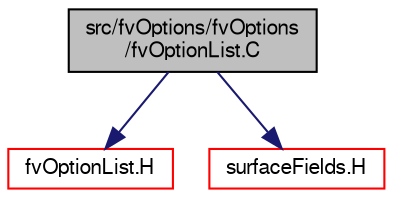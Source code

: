 digraph "src/fvOptions/fvOptions/fvOptionList.C"
{
  bgcolor="transparent";
  edge [fontname="FreeSans",fontsize="10",labelfontname="FreeSans",labelfontsize="10"];
  node [fontname="FreeSans",fontsize="10",shape=record];
  Node0 [label="src/fvOptions/fvOptions\l/fvOptionList.C",height=0.2,width=0.4,color="black", fillcolor="grey75", style="filled", fontcolor="black"];
  Node0 -> Node1 [color="midnightblue",fontsize="10",style="solid",fontname="FreeSans"];
  Node1 [label="fvOptionList.H",height=0.2,width=0.4,color="red",URL="$a04625.html"];
  Node0 -> Node324 [color="midnightblue",fontsize="10",style="solid",fontname="FreeSans"];
  Node324 [label="surfaceFields.H",height=0.2,width=0.4,color="red",URL="$a02735.html",tooltip="Foam::surfaceFields. "];
}
